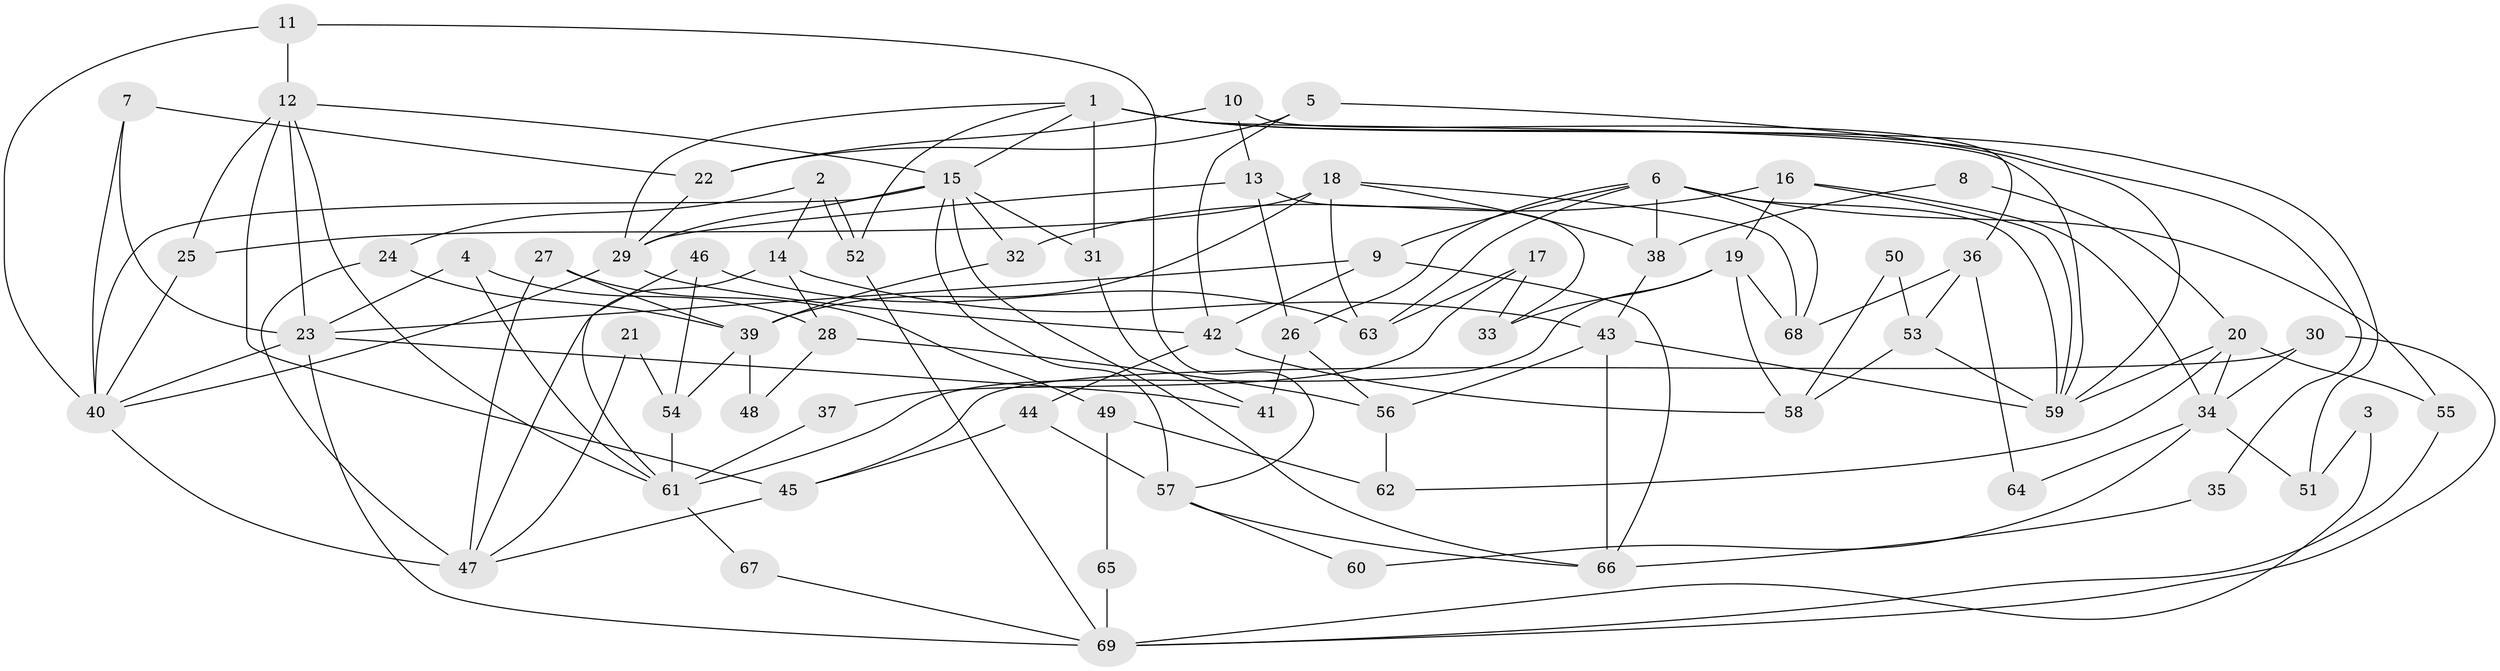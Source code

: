 // coarse degree distribution, {2: 0.2647058823529412, 3: 0.23529411764705882, 4: 0.11764705882352941, 5: 0.029411764705882353, 6: 0.20588235294117646, 7: 0.11764705882352941, 11: 0.029411764705882353}
// Generated by graph-tools (version 1.1) at 2025/54/03/04/25 21:54:26]
// undirected, 69 vertices, 138 edges
graph export_dot {
graph [start="1"]
  node [color=gray90,style=filled];
  1;
  2;
  3;
  4;
  5;
  6;
  7;
  8;
  9;
  10;
  11;
  12;
  13;
  14;
  15;
  16;
  17;
  18;
  19;
  20;
  21;
  22;
  23;
  24;
  25;
  26;
  27;
  28;
  29;
  30;
  31;
  32;
  33;
  34;
  35;
  36;
  37;
  38;
  39;
  40;
  41;
  42;
  43;
  44;
  45;
  46;
  47;
  48;
  49;
  50;
  51;
  52;
  53;
  54;
  55;
  56;
  57;
  58;
  59;
  60;
  61;
  62;
  63;
  64;
  65;
  66;
  67;
  68;
  69;
  1 -- 29;
  1 -- 52;
  1 -- 15;
  1 -- 31;
  1 -- 35;
  1 -- 51;
  1 -- 59;
  2 -- 14;
  2 -- 52;
  2 -- 52;
  2 -- 24;
  3 -- 51;
  3 -- 69;
  4 -- 61;
  4 -- 23;
  4 -- 28;
  5 -- 59;
  5 -- 22;
  5 -- 42;
  6 -- 9;
  6 -- 26;
  6 -- 38;
  6 -- 55;
  6 -- 59;
  6 -- 63;
  6 -- 68;
  7 -- 23;
  7 -- 40;
  7 -- 22;
  8 -- 38;
  8 -- 20;
  9 -- 66;
  9 -- 42;
  9 -- 23;
  10 -- 22;
  10 -- 36;
  10 -- 13;
  11 -- 57;
  11 -- 12;
  11 -- 40;
  12 -- 23;
  12 -- 15;
  12 -- 25;
  12 -- 45;
  12 -- 61;
  13 -- 29;
  13 -- 26;
  13 -- 33;
  14 -- 28;
  14 -- 43;
  14 -- 47;
  15 -- 57;
  15 -- 29;
  15 -- 31;
  15 -- 32;
  15 -- 40;
  15 -- 66;
  16 -- 59;
  16 -- 19;
  16 -- 32;
  16 -- 34;
  17 -- 63;
  17 -- 33;
  17 -- 37;
  18 -- 25;
  18 -- 39;
  18 -- 38;
  18 -- 63;
  18 -- 68;
  19 -- 61;
  19 -- 68;
  19 -- 33;
  19 -- 58;
  20 -- 59;
  20 -- 55;
  20 -- 34;
  20 -- 62;
  21 -- 54;
  21 -- 47;
  22 -- 29;
  23 -- 40;
  23 -- 41;
  23 -- 69;
  24 -- 47;
  24 -- 39;
  25 -- 40;
  26 -- 41;
  26 -- 56;
  27 -- 47;
  27 -- 39;
  27 -- 49;
  28 -- 56;
  28 -- 48;
  29 -- 40;
  29 -- 42;
  30 -- 45;
  30 -- 34;
  30 -- 69;
  31 -- 41;
  32 -- 39;
  34 -- 51;
  34 -- 60;
  34 -- 64;
  35 -- 66;
  36 -- 68;
  36 -- 53;
  36 -- 64;
  37 -- 61;
  38 -- 43;
  39 -- 48;
  39 -- 54;
  40 -- 47;
  42 -- 44;
  42 -- 58;
  43 -- 59;
  43 -- 56;
  43 -- 66;
  44 -- 45;
  44 -- 57;
  45 -- 47;
  46 -- 63;
  46 -- 54;
  46 -- 61;
  49 -- 62;
  49 -- 65;
  50 -- 58;
  50 -- 53;
  52 -- 69;
  53 -- 59;
  53 -- 58;
  54 -- 61;
  55 -- 69;
  56 -- 62;
  57 -- 66;
  57 -- 60;
  61 -- 67;
  65 -- 69;
  67 -- 69;
}
